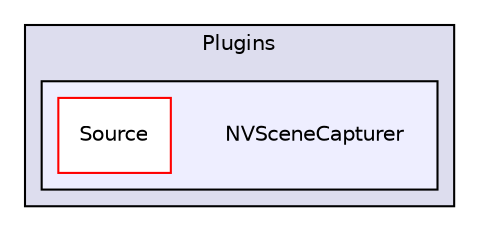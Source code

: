 digraph "NVSceneCapturer" {
  compound=true
  node [ fontsize="10", fontname="Helvetica"];
  edge [ labelfontsize="10", labelfontname="Helvetica"];
  subgraph clusterdir_7f5478c7abf878db3974d8ea3e24e9d7 {
    graph [ bgcolor="#ddddee", pencolor="black", label="Plugins" fontname="Helvetica", fontsize="10", URL="dir_7f5478c7abf878db3974d8ea3e24e9d7.html"]
  subgraph clusterdir_bcf6e4da09d9f130853c37aa1ae8d11c {
    graph [ bgcolor="#eeeeff", pencolor="black", label="" URL="dir_bcf6e4da09d9f130853c37aa1ae8d11c.html"];
    dir_bcf6e4da09d9f130853c37aa1ae8d11c [shape=plaintext label="NVSceneCapturer"];
    dir_ff7a804eb0d99e728e71e5ee447b999a [shape=box label="Source" color="red" fillcolor="white" style="filled" URL="dir_ff7a804eb0d99e728e71e5ee447b999a.html"];
  }
  }
}
